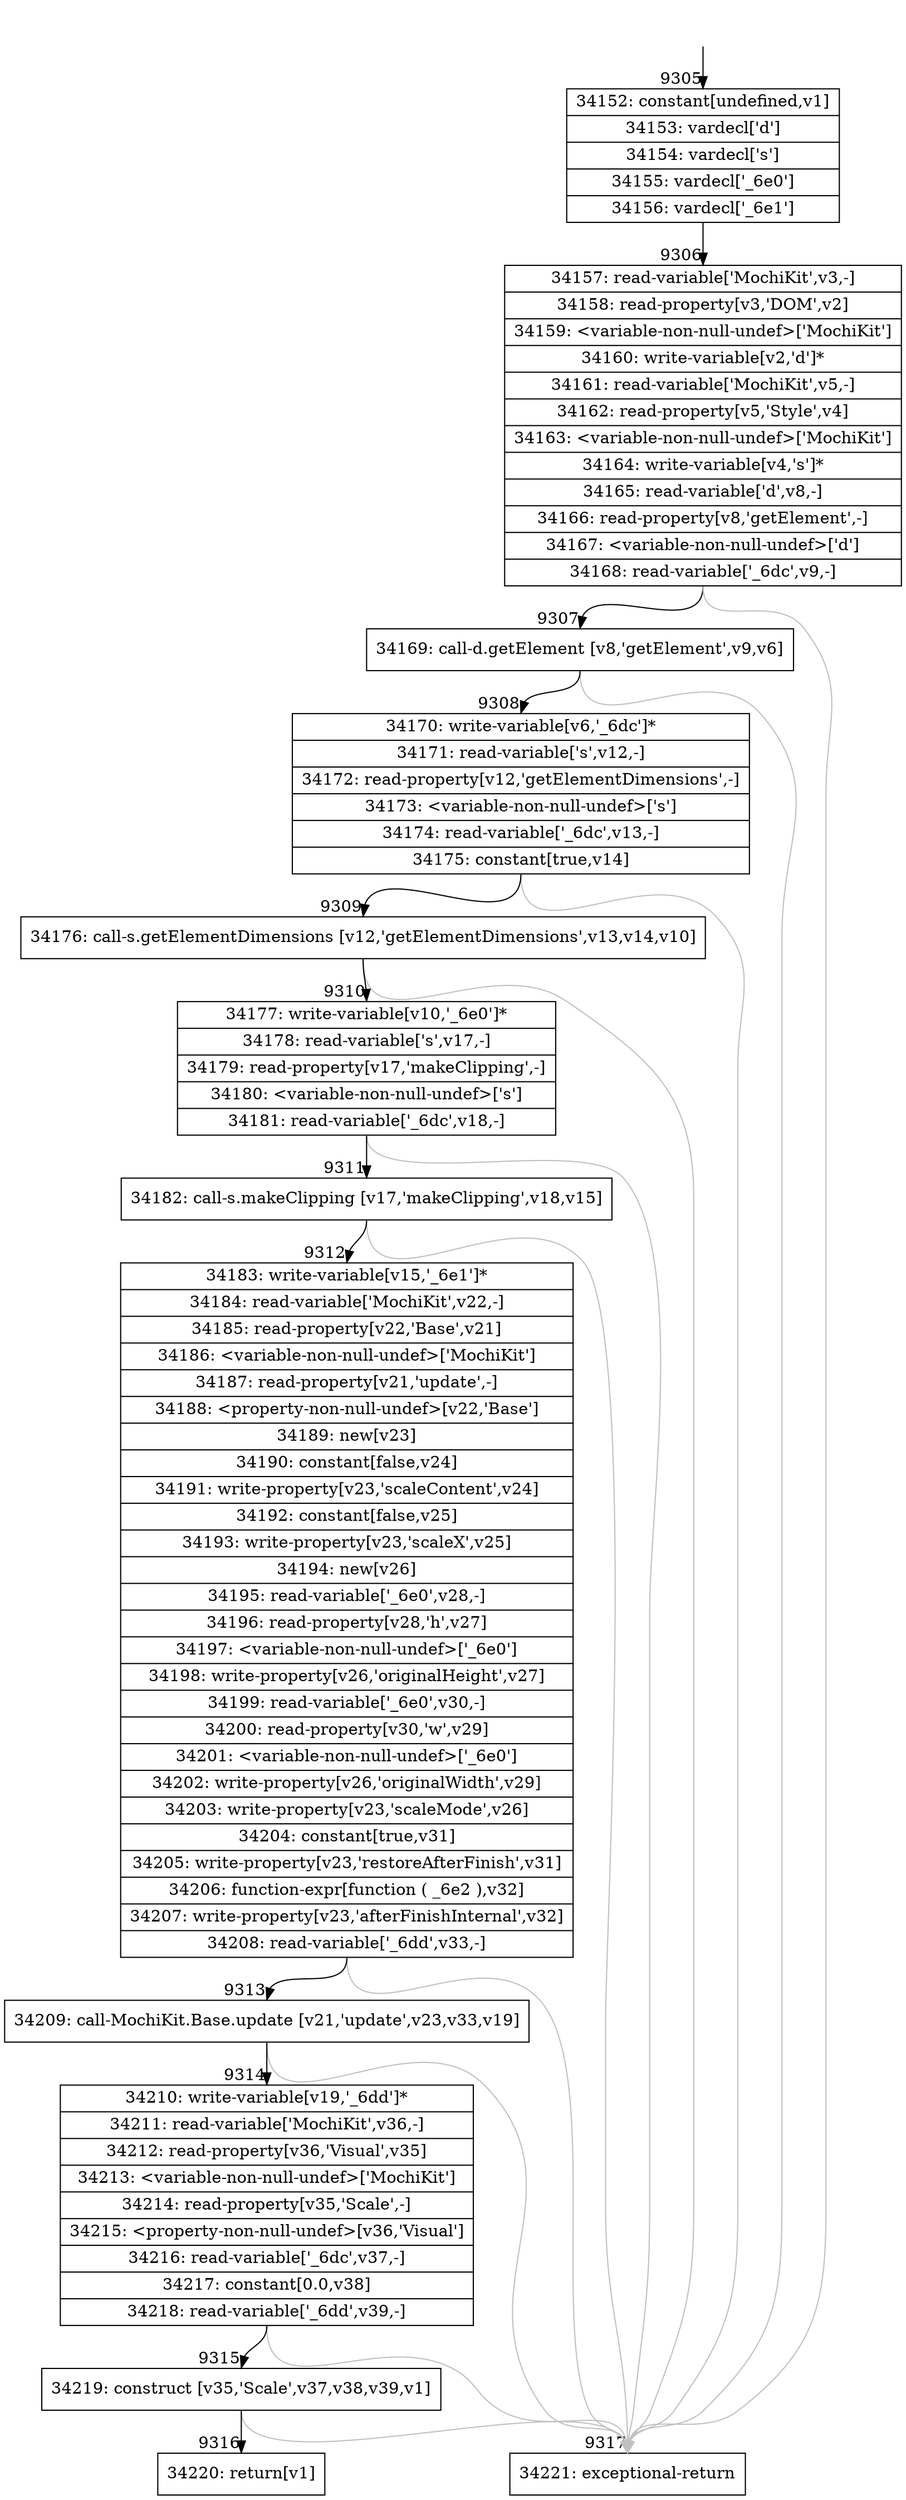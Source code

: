 digraph {
rankdir="TD"
BB_entry646[shape=none,label=""];
BB_entry646 -> BB9305 [tailport=s, headport=n, headlabel="    9305"]
BB9305 [shape=record label="{34152: constant[undefined,v1]|34153: vardecl['d']|34154: vardecl['s']|34155: vardecl['_6e0']|34156: vardecl['_6e1']}" ] 
BB9305 -> BB9306 [tailport=s, headport=n, headlabel="      9306"]
BB9306 [shape=record label="{34157: read-variable['MochiKit',v3,-]|34158: read-property[v3,'DOM',v2]|34159: \<variable-non-null-undef\>['MochiKit']|34160: write-variable[v2,'d']*|34161: read-variable['MochiKit',v5,-]|34162: read-property[v5,'Style',v4]|34163: \<variable-non-null-undef\>['MochiKit']|34164: write-variable[v4,'s']*|34165: read-variable['d',v8,-]|34166: read-property[v8,'getElement',-]|34167: \<variable-non-null-undef\>['d']|34168: read-variable['_6dc',v9,-]}" ] 
BB9306 -> BB9307 [tailport=s, headport=n, headlabel="      9307"]
BB9306 -> BB9317 [tailport=s, headport=n, color=gray, headlabel="      9317"]
BB9307 [shape=record label="{34169: call-d.getElement [v8,'getElement',v9,v6]}" ] 
BB9307 -> BB9308 [tailport=s, headport=n, headlabel="      9308"]
BB9307 -> BB9317 [tailport=s, headport=n, color=gray]
BB9308 [shape=record label="{34170: write-variable[v6,'_6dc']*|34171: read-variable['s',v12,-]|34172: read-property[v12,'getElementDimensions',-]|34173: \<variable-non-null-undef\>['s']|34174: read-variable['_6dc',v13,-]|34175: constant[true,v14]}" ] 
BB9308 -> BB9309 [tailport=s, headport=n, headlabel="      9309"]
BB9308 -> BB9317 [tailport=s, headport=n, color=gray]
BB9309 [shape=record label="{34176: call-s.getElementDimensions [v12,'getElementDimensions',v13,v14,v10]}" ] 
BB9309 -> BB9310 [tailport=s, headport=n, headlabel="      9310"]
BB9309 -> BB9317 [tailport=s, headport=n, color=gray]
BB9310 [shape=record label="{34177: write-variable[v10,'_6e0']*|34178: read-variable['s',v17,-]|34179: read-property[v17,'makeClipping',-]|34180: \<variable-non-null-undef\>['s']|34181: read-variable['_6dc',v18,-]}" ] 
BB9310 -> BB9311 [tailport=s, headport=n, headlabel="      9311"]
BB9310 -> BB9317 [tailport=s, headport=n, color=gray]
BB9311 [shape=record label="{34182: call-s.makeClipping [v17,'makeClipping',v18,v15]}" ] 
BB9311 -> BB9312 [tailport=s, headport=n, headlabel="      9312"]
BB9311 -> BB9317 [tailport=s, headport=n, color=gray]
BB9312 [shape=record label="{34183: write-variable[v15,'_6e1']*|34184: read-variable['MochiKit',v22,-]|34185: read-property[v22,'Base',v21]|34186: \<variable-non-null-undef\>['MochiKit']|34187: read-property[v21,'update',-]|34188: \<property-non-null-undef\>[v22,'Base']|34189: new[v23]|34190: constant[false,v24]|34191: write-property[v23,'scaleContent',v24]|34192: constant[false,v25]|34193: write-property[v23,'scaleX',v25]|34194: new[v26]|34195: read-variable['_6e0',v28,-]|34196: read-property[v28,'h',v27]|34197: \<variable-non-null-undef\>['_6e0']|34198: write-property[v26,'originalHeight',v27]|34199: read-variable['_6e0',v30,-]|34200: read-property[v30,'w',v29]|34201: \<variable-non-null-undef\>['_6e0']|34202: write-property[v26,'originalWidth',v29]|34203: write-property[v23,'scaleMode',v26]|34204: constant[true,v31]|34205: write-property[v23,'restoreAfterFinish',v31]|34206: function-expr[function ( _6e2 ),v32]|34207: write-property[v23,'afterFinishInternal',v32]|34208: read-variable['_6dd',v33,-]}" ] 
BB9312 -> BB9313 [tailport=s, headport=n, headlabel="      9313"]
BB9312 -> BB9317 [tailport=s, headport=n, color=gray]
BB9313 [shape=record label="{34209: call-MochiKit.Base.update [v21,'update',v23,v33,v19]}" ] 
BB9313 -> BB9314 [tailport=s, headport=n, headlabel="      9314"]
BB9313 -> BB9317 [tailport=s, headport=n, color=gray]
BB9314 [shape=record label="{34210: write-variable[v19,'_6dd']*|34211: read-variable['MochiKit',v36,-]|34212: read-property[v36,'Visual',v35]|34213: \<variable-non-null-undef\>['MochiKit']|34214: read-property[v35,'Scale',-]|34215: \<property-non-null-undef\>[v36,'Visual']|34216: read-variable['_6dc',v37,-]|34217: constant[0.0,v38]|34218: read-variable['_6dd',v39,-]}" ] 
BB9314 -> BB9315 [tailport=s, headport=n, headlabel="      9315"]
BB9314 -> BB9317 [tailport=s, headport=n, color=gray]
BB9315 [shape=record label="{34219: construct [v35,'Scale',v37,v38,v39,v1]}" ] 
BB9315 -> BB9316 [tailport=s, headport=n, headlabel="      9316"]
BB9315 -> BB9317 [tailport=s, headport=n, color=gray]
BB9316 [shape=record label="{34220: return[v1]}" ] 
BB9317 [shape=record label="{34221: exceptional-return}" ] 
//#$~ 6623
}
